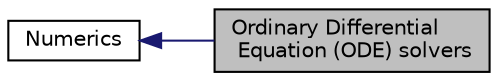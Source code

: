digraph "Ordinary Differential Equation (ODE) solvers"
{
  bgcolor="transparent";
  edge [fontname="Helvetica",fontsize="10",labelfontname="Helvetica",labelfontsize="10"];
  node [fontname="Helvetica",fontsize="10",shape=record];
  rankdir=LR;
  Node0 [label="Ordinary Differential\l Equation (ODE) solvers",height=0.2,width=0.4,color="black", fillcolor="grey75", style="filled" fontcolor="black"];
  Node1 [label="Numerics",height=0.2,width=0.4,color="black",URL="$group__grpNumerics.html"];
  Node1->Node0 [shape=plaintext, color="midnightblue", dir="back", style="solid"];
}
